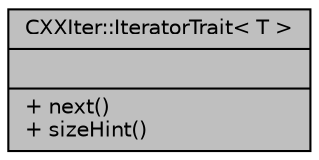 digraph "CXXIter::IteratorTrait&lt; T &gt;"
{
 // INTERACTIVE_SVG=YES
 // LATEX_PDF_SIZE
  bgcolor="transparent";
  edge [fontname="Helvetica",fontsize="10",labelfontname="Helvetica",labelfontsize="10"];
  node [fontname="Helvetica",fontsize="10",shape=record];
  Node1 [label="{CXXIter::IteratorTrait\< T \>\n||+ next()\l+ sizeHint()\l}",height=0.2,width=0.4,color="black", fillcolor="grey75", style="filled", fontcolor="black",tooltip="Trait, that is used for the chaining and the operation of iterator pipelines."];
}
